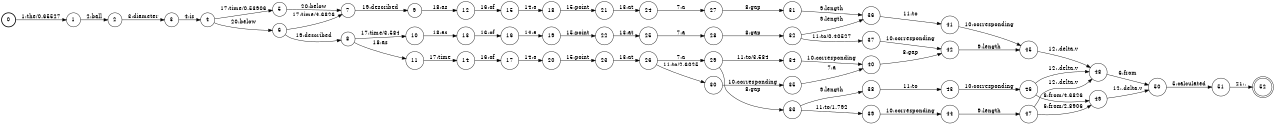 digraph FST {
rankdir = LR;
size = "8.5,11";
label = "";
center = 1;
orientation = Portrait;
ranksep = "0.4";
nodesep = "0.25";
0 [label = "0", shape = circle, style = bold, fontsize = 14]
	0 -> 1 [label = "1:the/0.65527", fontsize = 14];
1 [label = "1", shape = circle, style = solid, fontsize = 14]
	1 -> 2 [label = "2:ball", fontsize = 14];
2 [label = "2", shape = circle, style = solid, fontsize = 14]
	2 -> 3 [label = "3:diameter", fontsize = 14];
3 [label = "3", shape = circle, style = solid, fontsize = 14]
	3 -> 4 [label = "4:is", fontsize = 14];
4 [label = "4", shape = circle, style = solid, fontsize = 14]
	4 -> 5 [label = "17:time/0.53906", fontsize = 14];
	4 -> 6 [label = "20:below", fontsize = 14];
5 [label = "5", shape = circle, style = solid, fontsize = 14]
	5 -> 7 [label = "20:below", fontsize = 14];
6 [label = "6", shape = circle, style = solid, fontsize = 14]
	6 -> 7 [label = "17:time/4.6826", fontsize = 14];
	6 -> 8 [label = "19:described", fontsize = 14];
7 [label = "7", shape = circle, style = solid, fontsize = 14]
	7 -> 9 [label = "19:described", fontsize = 14];
8 [label = "8", shape = circle, style = solid, fontsize = 14]
	8 -> 10 [label = "17:time/3.584", fontsize = 14];
	8 -> 11 [label = "18:as", fontsize = 14];
9 [label = "9", shape = circle, style = solid, fontsize = 14]
	9 -> 12 [label = "18:as", fontsize = 14];
10 [label = "10", shape = circle, style = solid, fontsize = 14]
	10 -> 13 [label = "18:as", fontsize = 14];
11 [label = "11", shape = circle, style = solid, fontsize = 14]
	11 -> 14 [label = "17:time", fontsize = 14];
12 [label = "12", shape = circle, style = solid, fontsize = 14]
	12 -> 15 [label = "16:of", fontsize = 14];
13 [label = "13", shape = circle, style = solid, fontsize = 14]
	13 -> 16 [label = "16:of", fontsize = 14];
14 [label = "14", shape = circle, style = solid, fontsize = 14]
	14 -> 17 [label = "16:of", fontsize = 14];
15 [label = "15", shape = circle, style = solid, fontsize = 14]
	15 -> 18 [label = "14:a", fontsize = 14];
16 [label = "16", shape = circle, style = solid, fontsize = 14]
	16 -> 19 [label = "14:a", fontsize = 14];
17 [label = "17", shape = circle, style = solid, fontsize = 14]
	17 -> 20 [label = "14:a", fontsize = 14];
18 [label = "18", shape = circle, style = solid, fontsize = 14]
	18 -> 21 [label = "15:point", fontsize = 14];
19 [label = "19", shape = circle, style = solid, fontsize = 14]
	19 -> 22 [label = "15:point", fontsize = 14];
20 [label = "20", shape = circle, style = solid, fontsize = 14]
	20 -> 23 [label = "15:point", fontsize = 14];
21 [label = "21", shape = circle, style = solid, fontsize = 14]
	21 -> 24 [label = "13:at", fontsize = 14];
22 [label = "22", shape = circle, style = solid, fontsize = 14]
	22 -> 25 [label = "13:at", fontsize = 14];
23 [label = "23", shape = circle, style = solid, fontsize = 14]
	23 -> 26 [label = "13:at", fontsize = 14];
24 [label = "24", shape = circle, style = solid, fontsize = 14]
	24 -> 27 [label = "7:a", fontsize = 14];
25 [label = "25", shape = circle, style = solid, fontsize = 14]
	25 -> 28 [label = "7:a", fontsize = 14];
26 [label = "26", shape = circle, style = solid, fontsize = 14]
	26 -> 30 [label = "11:to/2.6025", fontsize = 14];
	26 -> 29 [label = "7:a", fontsize = 14];
27 [label = "27", shape = circle, style = solid, fontsize = 14]
	27 -> 31 [label = "8:gap", fontsize = 14];
28 [label = "28", shape = circle, style = solid, fontsize = 14]
	28 -> 32 [label = "8:gap", fontsize = 14];
29 [label = "29", shape = circle, style = solid, fontsize = 14]
	29 -> 33 [label = "8:gap", fontsize = 14];
	29 -> 34 [label = "11:to/3.584", fontsize = 14];
30 [label = "30", shape = circle, style = solid, fontsize = 14]
	30 -> 35 [label = "10:corresponding", fontsize = 14];
31 [label = "31", shape = circle, style = solid, fontsize = 14]
	31 -> 36 [label = "9:length", fontsize = 14];
32 [label = "32", shape = circle, style = solid, fontsize = 14]
	32 -> 36 [label = "9:length", fontsize = 14];
	32 -> 37 [label = "11:to/0.40527", fontsize = 14];
33 [label = "33", shape = circle, style = solid, fontsize = 14]
	33 -> 38 [label = "9:length", fontsize = 14];
	33 -> 39 [label = "11:to/1.792", fontsize = 14];
34 [label = "34", shape = circle, style = solid, fontsize = 14]
	34 -> 40 [label = "10:corresponding", fontsize = 14];
35 [label = "35", shape = circle, style = solid, fontsize = 14]
	35 -> 40 [label = "7:a", fontsize = 14];
36 [label = "36", shape = circle, style = solid, fontsize = 14]
	36 -> 41 [label = "11:to", fontsize = 14];
37 [label = "37", shape = circle, style = solid, fontsize = 14]
	37 -> 42 [label = "10:corresponding", fontsize = 14];
38 [label = "38", shape = circle, style = solid, fontsize = 14]
	38 -> 43 [label = "11:to", fontsize = 14];
39 [label = "39", shape = circle, style = solid, fontsize = 14]
	39 -> 44 [label = "10:corresponding", fontsize = 14];
40 [label = "40", shape = circle, style = solid, fontsize = 14]
	40 -> 42 [label = "8:gap", fontsize = 14];
41 [label = "41", shape = circle, style = solid, fontsize = 14]
	41 -> 45 [label = "10:corresponding", fontsize = 14];
42 [label = "42", shape = circle, style = solid, fontsize = 14]
	42 -> 45 [label = "9:length", fontsize = 14];
43 [label = "43", shape = circle, style = solid, fontsize = 14]
	43 -> 46 [label = "10:corresponding", fontsize = 14];
44 [label = "44", shape = circle, style = solid, fontsize = 14]
	44 -> 47 [label = "9:length", fontsize = 14];
45 [label = "45", shape = circle, style = solid, fontsize = 14]
	45 -> 48 [label = "12:.delta.v", fontsize = 14];
46 [label = "46", shape = circle, style = solid, fontsize = 14]
	46 -> 49 [label = "6:from/4.6826", fontsize = 14];
	46 -> 48 [label = "12:.delta.v", fontsize = 14];
47 [label = "47", shape = circle, style = solid, fontsize = 14]
	47 -> 49 [label = "6:from/2.8906", fontsize = 14];
	47 -> 48 [label = "12:.delta.v", fontsize = 14];
48 [label = "48", shape = circle, style = solid, fontsize = 14]
	48 -> 50 [label = "6:from", fontsize = 14];
49 [label = "49", shape = circle, style = solid, fontsize = 14]
	49 -> 50 [label = "12:.delta.v", fontsize = 14];
50 [label = "50", shape = circle, style = solid, fontsize = 14]
	50 -> 51 [label = "5:calculated", fontsize = 14];
51 [label = "51", shape = circle, style = solid, fontsize = 14]
	51 -> 52 [label = "21:.", fontsize = 14];
52 [label = "52", shape = doublecircle, style = solid, fontsize = 14]
}
